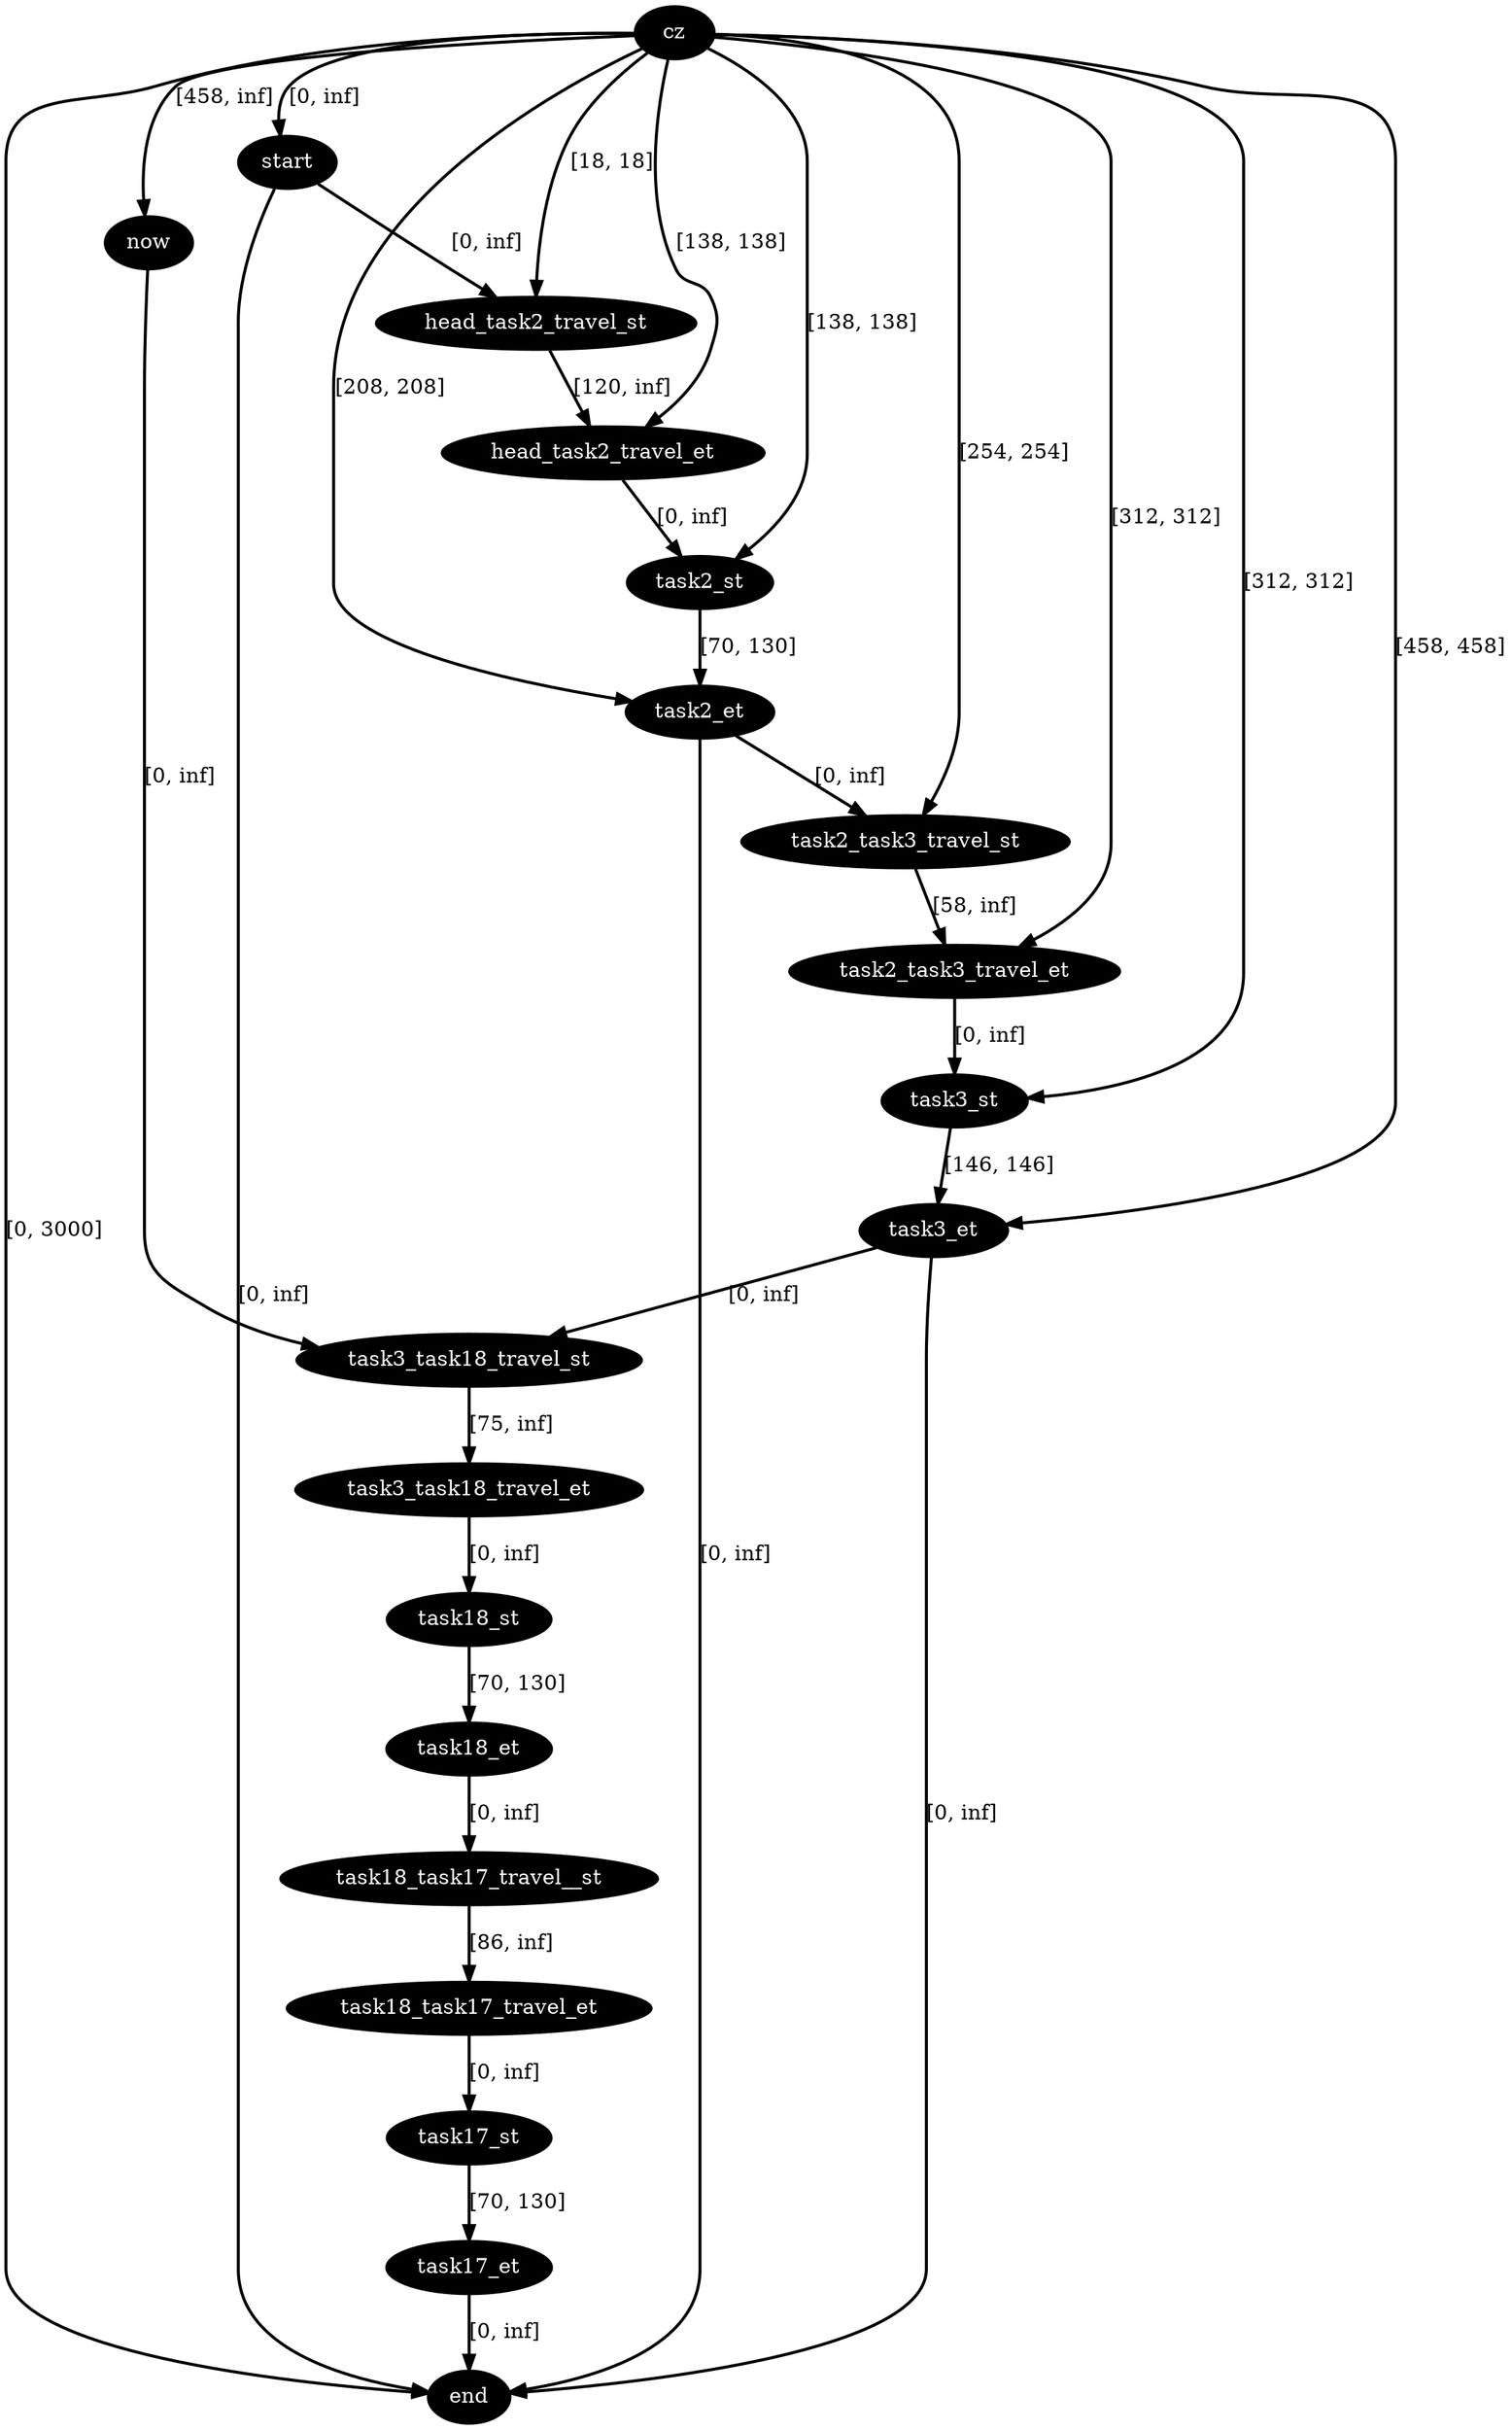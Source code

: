 digraph plan {
0[label="cz",style=filled,fillcolor=black,fontcolor=white];
1[label="start",style=filled,fillcolor=black,fontcolor=white];
2[label="now",style=filled,fillcolor=black,fontcolor=white];
3[label="end",style=filled,fillcolor=black,fontcolor=white];
9[label="head_task2_travel_st",style=filled,fillcolor=black,fontcolor=white];
10[label="head_task2_travel_et",style=filled,fillcolor=black,fontcolor=white];
11[label="task2_st",style=filled,fillcolor=black,fontcolor=white];
12[label="task2_et",style=filled,fillcolor=black,fontcolor=white];
19[label="task3_st",style=filled,fillcolor=black,fontcolor=white];
20[label="task3_et",style=filled,fillcolor=black,fontcolor=white];
85[label="task17_st",style=filled,fillcolor=black,fontcolor=white];
86[label="task17_et",style=filled,fillcolor=black,fontcolor=white];
105[label="task18_st",style=filled,fillcolor=black,fontcolor=white];
106[label="task18_et",style=filled,fillcolor=black,fontcolor=white];
140[label="task2_task3_travel_st",style=filled,fillcolor=black,fontcolor=white];
141[label="task2_task3_travel_et",style=filled,fillcolor=black,fontcolor=white];
143[label="task3_task18_travel_st",style=filled,fillcolor=black,fontcolor=white];
144[label="task3_task18_travel_et",style=filled,fillcolor=black,fontcolor=white];
146[label="task18_task17_travel__st",style=filled,fillcolor=black,fontcolor=white];
147[label="task18_task17_travel_et",style=filled,fillcolor=black,fontcolor=white];
"0"->"1"[label="[0, inf]",penwidth=2,color=black];
"0"->"3"[label="[0, 3000]",penwidth=2,color=black];
"9"->"10"[label="[120, inf]",penwidth=2,color=black];
"0"->"10"[label="[138, 138]",penwidth=2,color=black];
"1"->"9"[label="[0, inf]",penwidth=2,color=black];
"0"->"9"[label="[18, 18]",penwidth=2,color=black];
"0"->"2"[label="[458, inf]",penwidth=2,color=black];
"2"->"143"[label="[0, inf]",penwidth=2,color=black];
"1"->"3"[label="[0, inf]",penwidth=2,color=black];
"86"->"3"[label="[0, inf]",penwidth=2,color=black];
"85"->"86"[label="[70, 130]",penwidth=2,color=black];
"147"->"85"[label="[0, inf]",penwidth=2,color=black];
"106"->"146"[label="[0, inf]",penwidth=2,color=black];
"146"->"147"[label="[86, inf]",penwidth=2,color=black];
"105"->"106"[label="[70, 130]",penwidth=2,color=black];
"144"->"105"[label="[0, inf]",penwidth=2,color=black];
"0"->"12"[label="[208, 208]",penwidth=2,color=black];
"12"->"3"[label="[0, inf]",penwidth=2,color=black];
"0"->"11"[label="[138, 138]",penwidth=2,color=black];
"140"->"141"[label="[58, inf]",penwidth=2,color=black];
"0"->"141"[label="[312, 312]",penwidth=2,color=black];
"12"->"140"[label="[0, inf]",penwidth=2,color=black];
"0"->"140"[label="[254, 254]",penwidth=2,color=black];
"11"->"12"[label="[70, 130]",penwidth=2,color=black];
"10"->"11"[label="[0, inf]",penwidth=2,color=black];
"0"->"20"[label="[458, 458]",penwidth=2,color=black];
"20"->"3"[label="[0, inf]",penwidth=2,color=black];
"0"->"19"[label="[312, 312]",penwidth=2,color=black];
"143"->"144"[label="[75, inf]",penwidth=2,color=black];
"20"->"143"[label="[0, inf]",penwidth=2,color=black];
"19"->"20"[label="[146, 146]",penwidth=2,color=black];
"141"->"19"[label="[0, inf]",penwidth=2,color=black];
}
